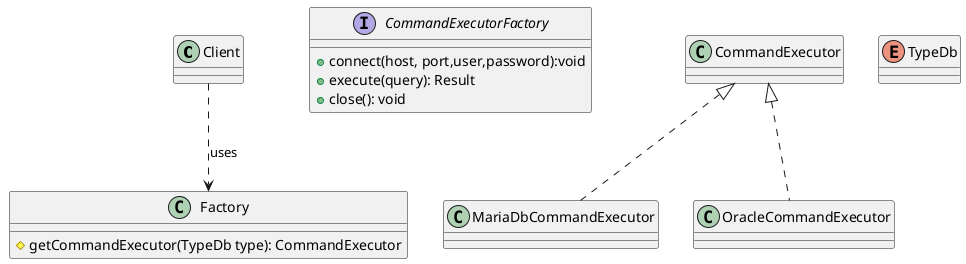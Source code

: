 @startuml Factory
class Client
interface CommandExecutorFactory {
     + connect(host, port,user,password):void  
     + execute(query): Result  
     + close(): void
}
class MariaDbCommandExecutor
class OracleCommandExecutor
class Factory {
     # getCommandExecutor(TypeDb type): CommandExecutor
}
enum TypeDb

CommandExecutor <|.. MariaDbCommandExecutor
CommandExecutor <|..OracleCommandExecutor

Client ..> Factory : uses

@enduml